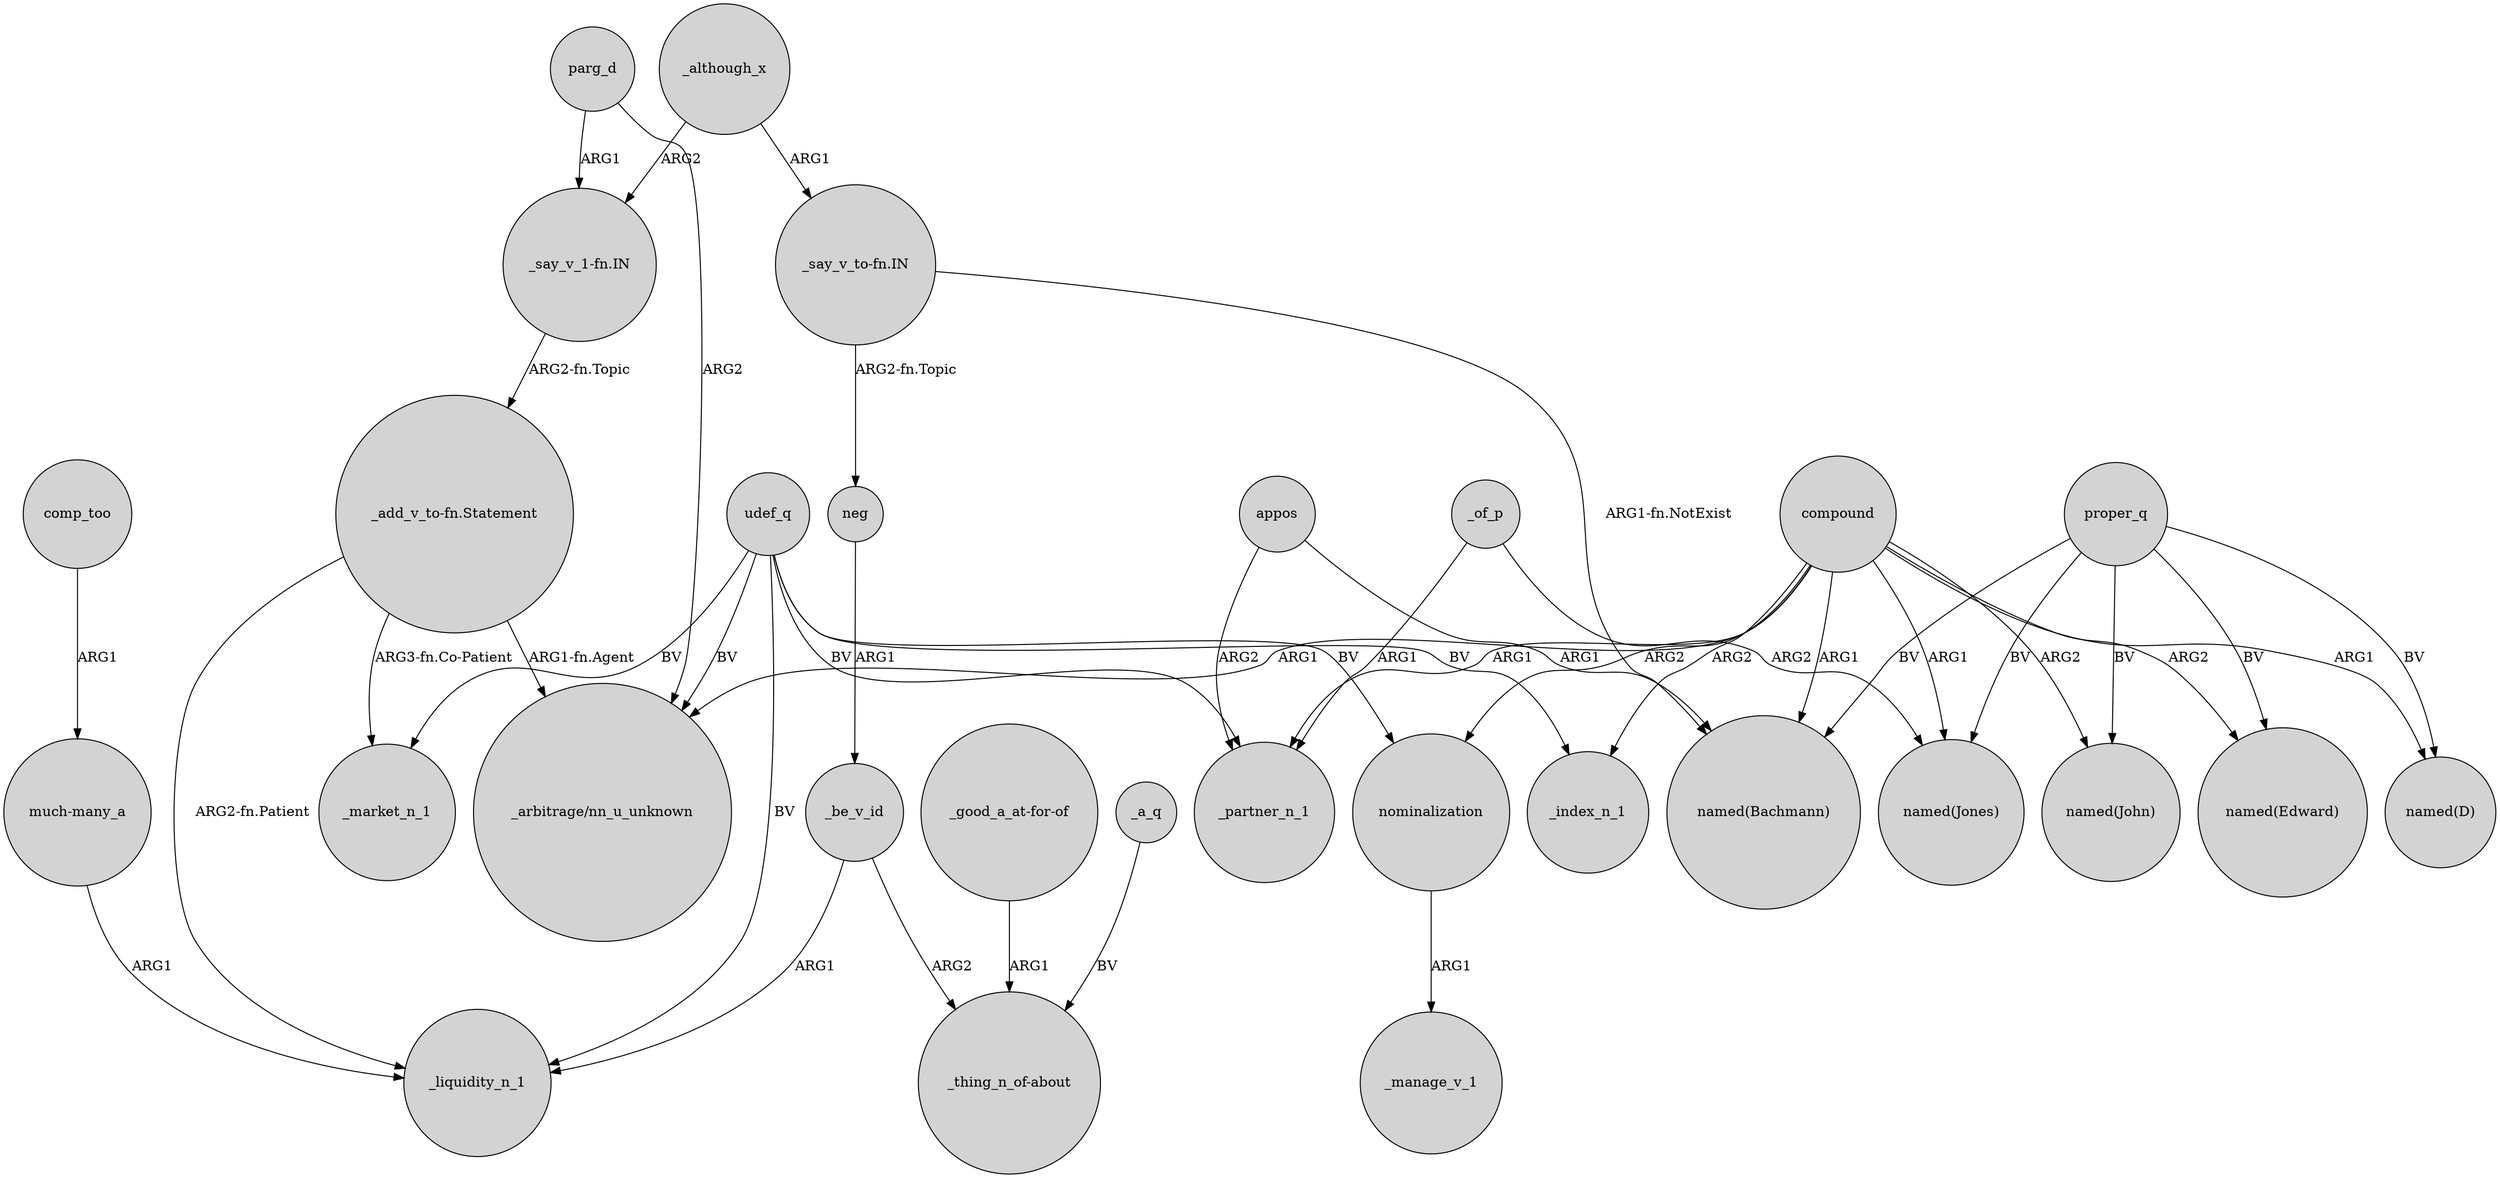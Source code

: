 digraph {
	node [shape=circle style=filled]
	compound -> "named(Bachmann)" [label=ARG1]
	compound -> "named(John)" [label=ARG2]
	compound -> _index_n_1 [label=ARG2]
	_be_v_id -> _liquidity_n_1 [label=ARG1]
	comp_too -> "much-many_a" [label=ARG1]
	appos -> _partner_n_1 [label=ARG2]
	"_good_a_at-for-of" -> "_thing_n_of-about" [label=ARG1]
	compound -> _partner_n_1 [label=ARG1]
	_although_x -> "_say_v_to-fn.IN" [label=ARG1]
	_although_x -> "_say_v_1-fn.IN" [label=ARG2]
	compound -> nominalization [label=ARG2]
	udef_q -> _market_n_1 [label=BV]
	udef_q -> _partner_n_1 [label=BV]
	udef_q -> _index_n_1 [label=BV]
	_be_v_id -> "_thing_n_of-about" [label=ARG2]
	parg_d -> "_say_v_1-fn.IN" [label=ARG1]
	compound -> "named(Edward)" [label=ARG2]
	_a_q -> "_thing_n_of-about" [label=BV]
	proper_q -> "named(Jones)" [label=BV]
	"_add_v_to-fn.Statement" -> _market_n_1 [label="ARG3-fn.Co-Patient"]
	"much-many_a" -> _liquidity_n_1 [label=ARG1]
	"_say_v_to-fn.IN" -> "named(Bachmann)" [label="ARG1-fn.NotExist"]
	compound -> "named(D)" [label=ARG1]
	udef_q -> "_arbitrage/nn_u_unknown" [label=BV]
	proper_q -> "named(Bachmann)" [label=BV]
	compound -> "_arbitrage/nn_u_unknown" [label=ARG1]
	parg_d -> "_arbitrage/nn_u_unknown" [label=ARG2]
	"_say_v_1-fn.IN" -> "_add_v_to-fn.Statement" [label="ARG2-fn.Topic"]
	udef_q -> nominalization [label=BV]
	proper_q -> "named(D)" [label=BV]
	_of_p -> _partner_n_1 [label=ARG1]
	"_say_v_to-fn.IN" -> neg [label="ARG2-fn.Topic"]
	udef_q -> _liquidity_n_1 [label=BV]
	neg -> _be_v_id [label=ARG1]
	_of_p -> "named(Jones)" [label=ARG2]
	"_add_v_to-fn.Statement" -> "_arbitrage/nn_u_unknown" [label="ARG1-fn.Agent"]
	proper_q -> "named(Edward)" [label=BV]
	appos -> "named(Bachmann)" [label=ARG1]
	proper_q -> "named(John)" [label=BV]
	compound -> "named(Jones)" [label=ARG1]
	nominalization -> _manage_v_1 [label=ARG1]
	"_add_v_to-fn.Statement" -> _liquidity_n_1 [label="ARG2-fn.Patient"]
}
